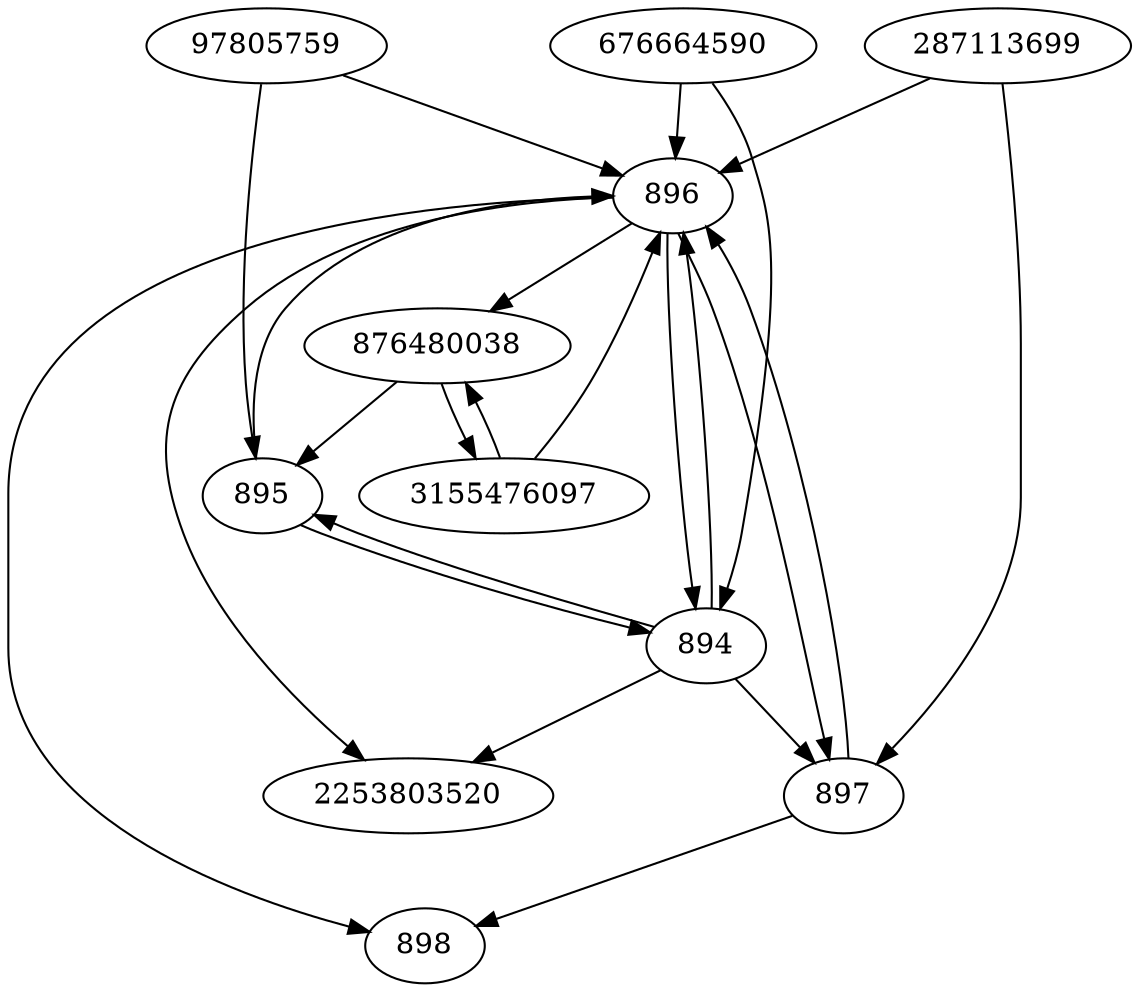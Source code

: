 strict digraph  {
2253803520;
897;
3155476097;
287113699;
898;
896;
876480038;
97805759;
676664590;
894;
895;
897 -> 896;
897 -> 898;
3155476097 -> 896;
3155476097 -> 876480038;
287113699 -> 896;
287113699 -> 897;
896 -> 2253803520;
896 -> 897;
896 -> 876480038;
896 -> 894;
896 -> 898;
876480038 -> 3155476097;
876480038 -> 895;
97805759 -> 895;
97805759 -> 896;
676664590 -> 896;
676664590 -> 894;
894 -> 2253803520;
894 -> 897;
894 -> 895;
894 -> 896;
895 -> 894;
895 -> 896;
}
